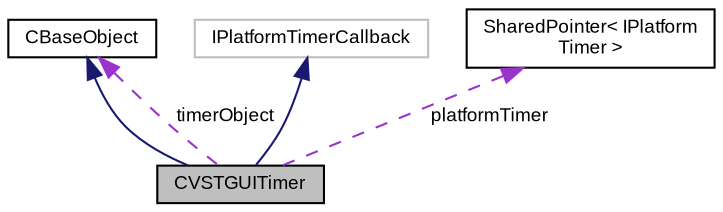 digraph "CVSTGUITimer"
{
  bgcolor="transparent";
  edge [fontname="Arial",fontsize="9",labelfontname="Arial",labelfontsize="9"];
  node [fontname="Arial",fontsize="9",shape=record];
  Node1 [label="CVSTGUITimer",height=0.2,width=0.4,color="black", fillcolor="grey75", style="filled" fontcolor="black"];
  Node2 -> Node1 [dir="back",color="midnightblue",fontsize="9",style="solid",fontname="Arial"];
  Node2 [label="CBaseObject",height=0.2,width=0.4,color="black",URL="$class_v_s_t_g_u_i_1_1_c_base_object.html",tooltip="Base Object with reference counter. "];
  Node3 -> Node1 [dir="back",color="midnightblue",fontsize="9",style="solid",fontname="Arial"];
  Node3 [label="IPlatformTimerCallback",height=0.2,width=0.4,color="grey75"];
  Node2 -> Node1 [dir="back",color="darkorchid3",fontsize="9",style="dashed",label=" timerObject" ,fontname="Arial"];
  Node4 -> Node1 [dir="back",color="darkorchid3",fontsize="9",style="dashed",label=" platformTimer" ,fontname="Arial"];
  Node4 [label="SharedPointer\< IPlatform\lTimer \>",height=0.2,width=0.4,color="black",URL="$class_v_s_t_g_u_i_1_1_shared_pointer.html"];
}
